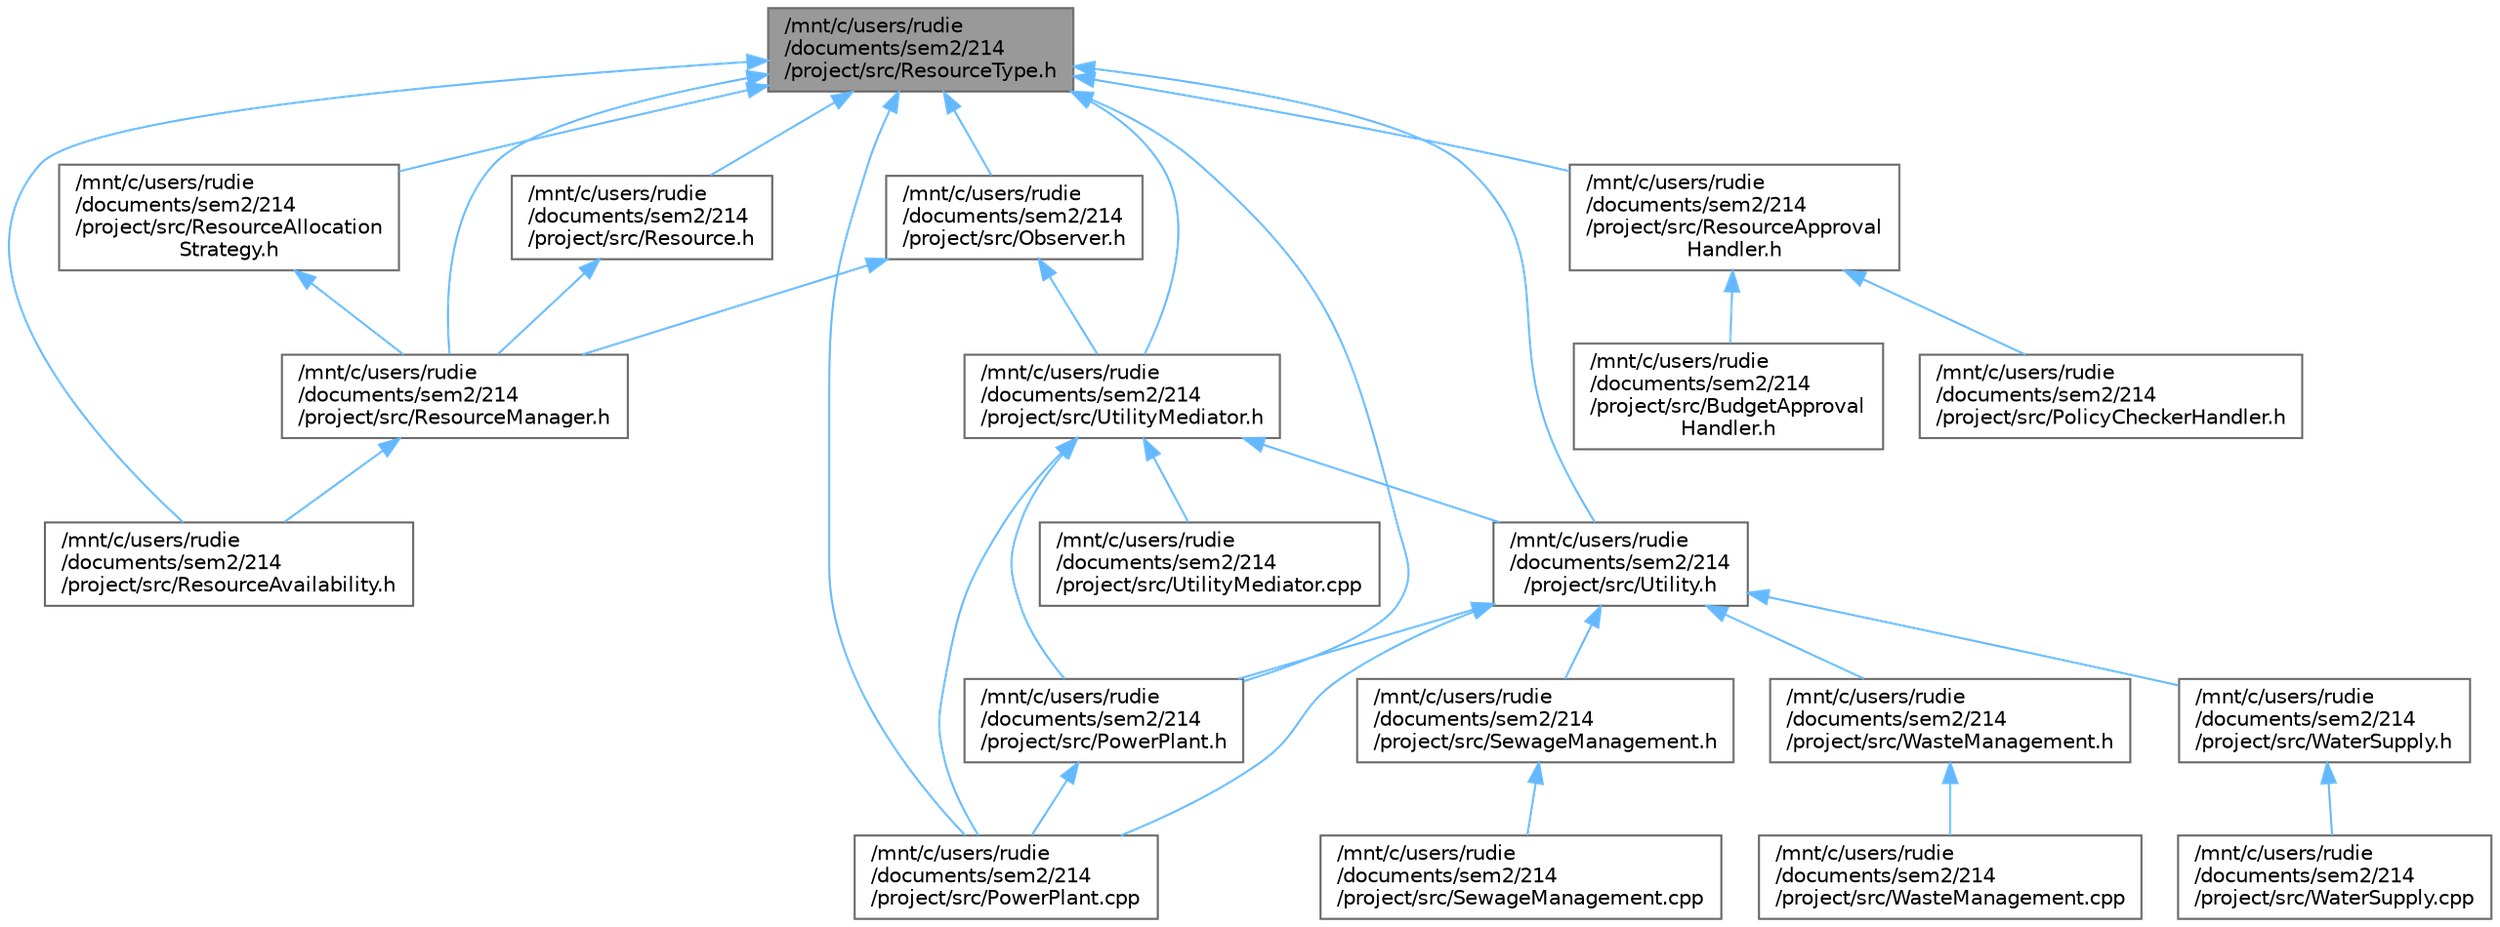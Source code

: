 digraph "/mnt/c/users/rudie/documents/sem2/214/project/src/ResourceType.h"
{
 // LATEX_PDF_SIZE
  bgcolor="transparent";
  edge [fontname=Helvetica,fontsize=10,labelfontname=Helvetica,labelfontsize=10];
  node [fontname=Helvetica,fontsize=10,shape=box,height=0.2,width=0.4];
  Node1 [id="Node000001",label="/mnt/c/users/rudie\l/documents/sem2/214\l/project/src/ResourceType.h",height=0.2,width=0.4,color="gray40", fillcolor="grey60", style="filled", fontcolor="black",tooltip="Header file for the ResourceType enumeration."];
  Node1 -> Node2 [id="edge31_Node000001_Node000002",dir="back",color="steelblue1",style="solid",tooltip=" "];
  Node2 [id="Node000002",label="/mnt/c/users/rudie\l/documents/sem2/214\l/project/src/Observer.h",height=0.2,width=0.4,color="grey40", fillcolor="white", style="filled",URL="$Observer_8h.html",tooltip="Definition of the Observer class."];
  Node2 -> Node3 [id="edge32_Node000002_Node000003",dir="back",color="steelblue1",style="solid",tooltip=" "];
  Node3 [id="Node000003",label="/mnt/c/users/rudie\l/documents/sem2/214\l/project/src/ResourceManager.h",height=0.2,width=0.4,color="grey40", fillcolor="white", style="filled",URL="$ResourceManager_8h.html",tooltip="Header file for the ResourceManager class."];
  Node3 -> Node4 [id="edge33_Node000003_Node000004",dir="back",color="steelblue1",style="solid",tooltip=" "];
  Node4 [id="Node000004",label="/mnt/c/users/rudie\l/documents/sem2/214\l/project/src/ResourceAvailability.h",height=0.2,width=0.4,color="grey40", fillcolor="white", style="filled",URL="$ResourceAvailability_8h.html",tooltip="Header file for the ResourceAvailability class."];
  Node2 -> Node5 [id="edge34_Node000002_Node000005",dir="back",color="steelblue1",style="solid",tooltip=" "];
  Node5 [id="Node000005",label="/mnt/c/users/rudie\l/documents/sem2/214\l/project/src/UtilityMediator.h",height=0.2,width=0.4,color="grey40", fillcolor="white", style="filled",URL="$UtilityMediator_8h.html",tooltip="Declaration of the UtilityMediator class."];
  Node5 -> Node6 [id="edge35_Node000005_Node000006",dir="back",color="steelblue1",style="solid",tooltip=" "];
  Node6 [id="Node000006",label="/mnt/c/users/rudie\l/documents/sem2/214\l/project/src/PowerPlant.cpp",height=0.2,width=0.4,color="grey40", fillcolor="white", style="filled",URL="$PowerPlant_8cpp.html",tooltip="Implementation of the PowerPlant class."];
  Node5 -> Node7 [id="edge36_Node000005_Node000007",dir="back",color="steelblue1",style="solid",tooltip=" "];
  Node7 [id="Node000007",label="/mnt/c/users/rudie\l/documents/sem2/214\l/project/src/PowerPlant.h",height=0.2,width=0.4,color="grey40", fillcolor="white", style="filled",URL="$PowerPlant_8h.html",tooltip="Definition of the PowerPlant class."];
  Node7 -> Node6 [id="edge37_Node000007_Node000006",dir="back",color="steelblue1",style="solid",tooltip=" "];
  Node5 -> Node8 [id="edge38_Node000005_Node000008",dir="back",color="steelblue1",style="solid",tooltip=" "];
  Node8 [id="Node000008",label="/mnt/c/users/rudie\l/documents/sem2/214\l/project/src/Utility.h",height=0.2,width=0.4,color="grey40", fillcolor="white", style="filled",URL="$Utility_8h.html",tooltip="Declaration of the Utility class."];
  Node8 -> Node6 [id="edge39_Node000008_Node000006",dir="back",color="steelblue1",style="solid",tooltip=" "];
  Node8 -> Node7 [id="edge40_Node000008_Node000007",dir="back",color="steelblue1",style="solid",tooltip=" "];
  Node8 -> Node9 [id="edge41_Node000008_Node000009",dir="back",color="steelblue1",style="solid",tooltip=" "];
  Node9 [id="Node000009",label="/mnt/c/users/rudie\l/documents/sem2/214\l/project/src/SewageManagement.h",height=0.2,width=0.4,color="grey40", fillcolor="white", style="filled",URL="$SewageManagement_8h.html",tooltip="Declaration of the SewageManagement class."];
  Node9 -> Node10 [id="edge42_Node000009_Node000010",dir="back",color="steelblue1",style="solid",tooltip=" "];
  Node10 [id="Node000010",label="/mnt/c/users/rudie\l/documents/sem2/214\l/project/src/SewageManagement.cpp",height=0.2,width=0.4,color="grey40", fillcolor="white", style="filled",URL="$SewageManagement_8cpp.html",tooltip="Implementation of the SewageManagement class."];
  Node8 -> Node11 [id="edge43_Node000008_Node000011",dir="back",color="steelblue1",style="solid",tooltip=" "];
  Node11 [id="Node000011",label="/mnt/c/users/rudie\l/documents/sem2/214\l/project/src/WasteManagement.h",height=0.2,width=0.4,color="grey40", fillcolor="white", style="filled",URL="$WasteManagement_8h.html",tooltip="Declaration of the WasteManagement class."];
  Node11 -> Node12 [id="edge44_Node000011_Node000012",dir="back",color="steelblue1",style="solid",tooltip=" "];
  Node12 [id="Node000012",label="/mnt/c/users/rudie\l/documents/sem2/214\l/project/src/WasteManagement.cpp",height=0.2,width=0.4,color="grey40", fillcolor="white", style="filled",URL="$WasteManagement_8cpp.html",tooltip="Implementation of the WasteManagement class."];
  Node8 -> Node13 [id="edge45_Node000008_Node000013",dir="back",color="steelblue1",style="solid",tooltip=" "];
  Node13 [id="Node000013",label="/mnt/c/users/rudie\l/documents/sem2/214\l/project/src/WaterSupply.h",height=0.2,width=0.4,color="grey40", fillcolor="white", style="filled",URL="$WaterSupply_8h.html",tooltip="Declaration of the WaterSupply class."];
  Node13 -> Node14 [id="edge46_Node000013_Node000014",dir="back",color="steelblue1",style="solid",tooltip=" "];
  Node14 [id="Node000014",label="/mnt/c/users/rudie\l/documents/sem2/214\l/project/src/WaterSupply.cpp",height=0.2,width=0.4,color="grey40", fillcolor="white", style="filled",URL="$WaterSupply_8cpp.html",tooltip="Implementation of the WaterSupply class."];
  Node5 -> Node15 [id="edge47_Node000005_Node000015",dir="back",color="steelblue1",style="solid",tooltip=" "];
  Node15 [id="Node000015",label="/mnt/c/users/rudie\l/documents/sem2/214\l/project/src/UtilityMediator.cpp",height=0.2,width=0.4,color="grey40", fillcolor="white", style="filled",URL="$UtilityMediator_8cpp.html",tooltip="Implementation of the UtilityMediator class."];
  Node1 -> Node6 [id="edge48_Node000001_Node000006",dir="back",color="steelblue1",style="solid",tooltip=" "];
  Node1 -> Node7 [id="edge49_Node000001_Node000007",dir="back",color="steelblue1",style="solid",tooltip=" "];
  Node1 -> Node16 [id="edge50_Node000001_Node000016",dir="back",color="steelblue1",style="solid",tooltip=" "];
  Node16 [id="Node000016",label="/mnt/c/users/rudie\l/documents/sem2/214\l/project/src/Resource.h",height=0.2,width=0.4,color="grey40", fillcolor="white", style="filled",URL="$Resource_8h.html",tooltip="Header file for the Resource class."];
  Node16 -> Node3 [id="edge51_Node000016_Node000003",dir="back",color="steelblue1",style="solid",tooltip=" "];
  Node1 -> Node17 [id="edge52_Node000001_Node000017",dir="back",color="steelblue1",style="solid",tooltip=" "];
  Node17 [id="Node000017",label="/mnt/c/users/rudie\l/documents/sem2/214\l/project/src/ResourceAllocation\lStrategy.h",height=0.2,width=0.4,color="grey40", fillcolor="white", style="filled",URL="$ResourceAllocationStrategy_8h.html",tooltip="Header file for resource allocation strategy classes."];
  Node17 -> Node3 [id="edge53_Node000017_Node000003",dir="back",color="steelblue1",style="solid",tooltip=" "];
  Node1 -> Node18 [id="edge54_Node000001_Node000018",dir="back",color="steelblue1",style="solid",tooltip=" "];
  Node18 [id="Node000018",label="/mnt/c/users/rudie\l/documents/sem2/214\l/project/src/ResourceApproval\lHandler.h",height=0.2,width=0.4,color="grey40", fillcolor="white", style="filled",URL="$ResourceApprovalHandler_8h.html",tooltip="Header file for resource approval handler classes."];
  Node18 -> Node19 [id="edge55_Node000018_Node000019",dir="back",color="steelblue1",style="solid",tooltip=" "];
  Node19 [id="Node000019",label="/mnt/c/users/rudie\l/documents/sem2/214\l/project/src/BudgetApproval\lHandler.h",height=0.2,width=0.4,color="grey40", fillcolor="white", style="filled",URL="$BudgetApprovalHandler_8h.html",tooltip="Definition of the BudgetApprovalHandler class."];
  Node18 -> Node20 [id="edge56_Node000018_Node000020",dir="back",color="steelblue1",style="solid",tooltip=" "];
  Node20 [id="Node000020",label="/mnt/c/users/rudie\l/documents/sem2/214\l/project/src/PolicyCheckerHandler.h",height=0.2,width=0.4,color="grey40", fillcolor="white", style="filled",URL="$PolicyCheckerHandler_8h.html",tooltip="Definition of the PolicyCheckerHandler class."];
  Node1 -> Node4 [id="edge57_Node000001_Node000004",dir="back",color="steelblue1",style="solid",tooltip=" "];
  Node1 -> Node3 [id="edge58_Node000001_Node000003",dir="back",color="steelblue1",style="solid",tooltip=" "];
  Node1 -> Node8 [id="edge59_Node000001_Node000008",dir="back",color="steelblue1",style="solid",tooltip=" "];
  Node1 -> Node5 [id="edge60_Node000001_Node000005",dir="back",color="steelblue1",style="solid",tooltip=" "];
}

